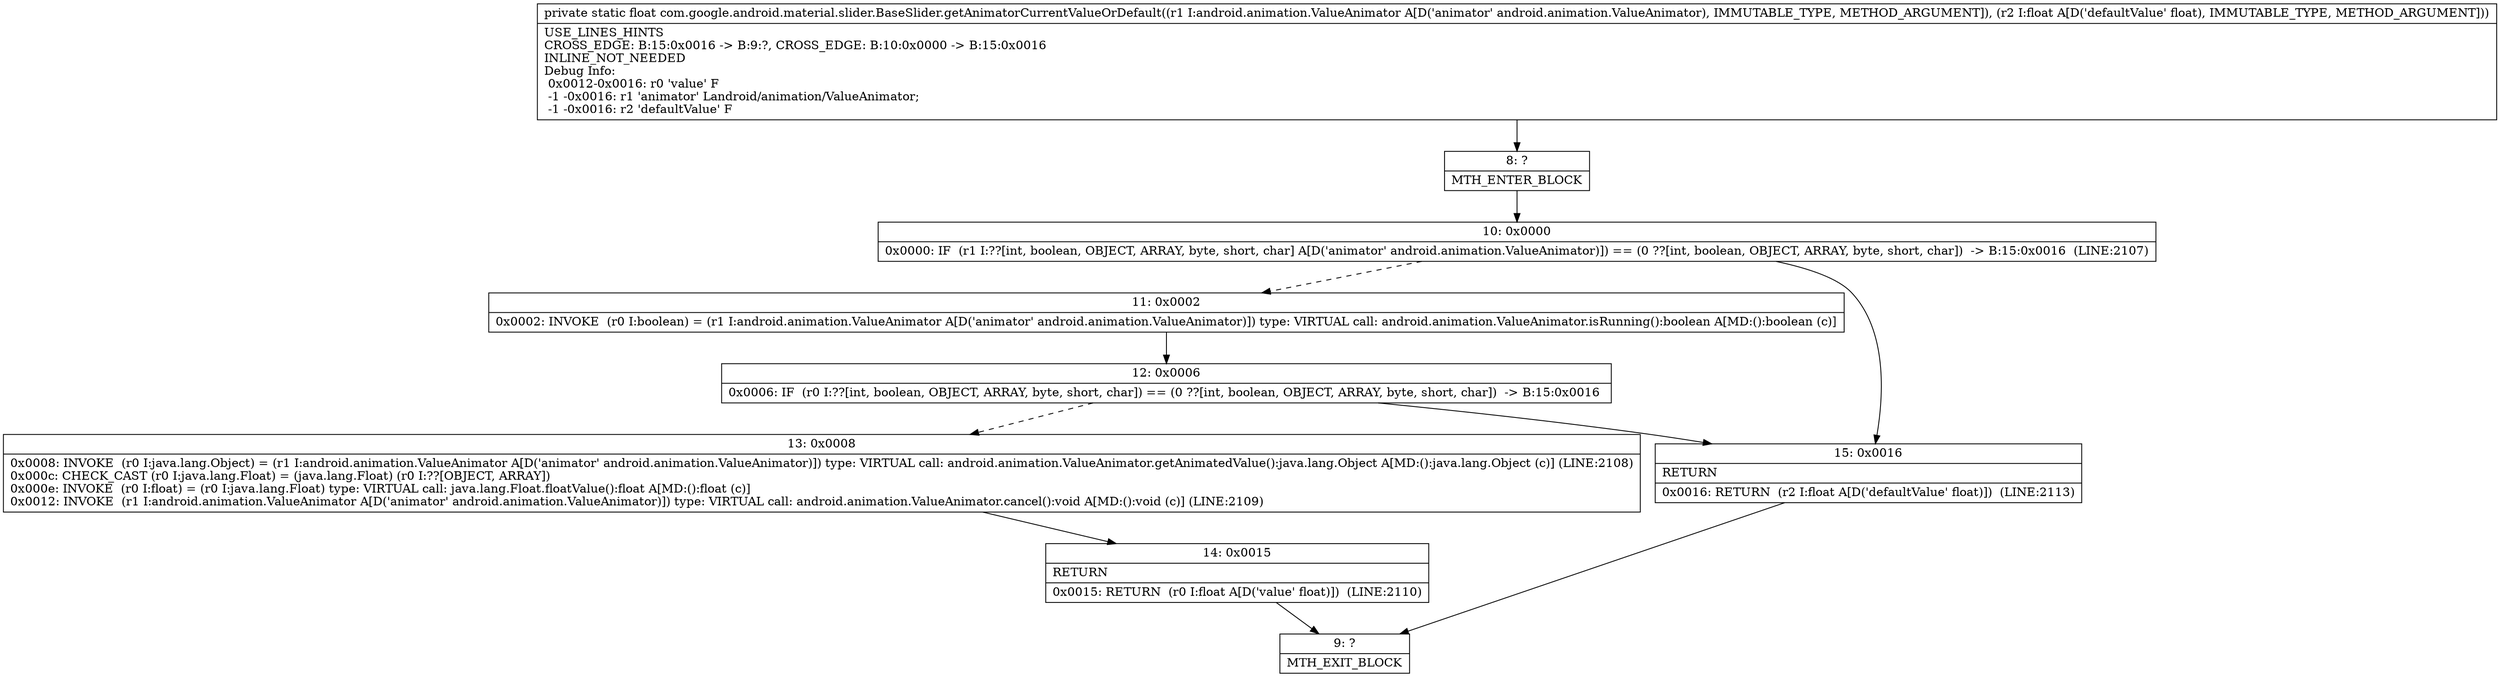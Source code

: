 digraph "CFG forcom.google.android.material.slider.BaseSlider.getAnimatorCurrentValueOrDefault(Landroid\/animation\/ValueAnimator;F)F" {
Node_8 [shape=record,label="{8\:\ ?|MTH_ENTER_BLOCK\l}"];
Node_10 [shape=record,label="{10\:\ 0x0000|0x0000: IF  (r1 I:??[int, boolean, OBJECT, ARRAY, byte, short, char] A[D('animator' android.animation.ValueAnimator)]) == (0 ??[int, boolean, OBJECT, ARRAY, byte, short, char])  \-\> B:15:0x0016  (LINE:2107)\l}"];
Node_11 [shape=record,label="{11\:\ 0x0002|0x0002: INVOKE  (r0 I:boolean) = (r1 I:android.animation.ValueAnimator A[D('animator' android.animation.ValueAnimator)]) type: VIRTUAL call: android.animation.ValueAnimator.isRunning():boolean A[MD:():boolean (c)]\l}"];
Node_12 [shape=record,label="{12\:\ 0x0006|0x0006: IF  (r0 I:??[int, boolean, OBJECT, ARRAY, byte, short, char]) == (0 ??[int, boolean, OBJECT, ARRAY, byte, short, char])  \-\> B:15:0x0016 \l}"];
Node_13 [shape=record,label="{13\:\ 0x0008|0x0008: INVOKE  (r0 I:java.lang.Object) = (r1 I:android.animation.ValueAnimator A[D('animator' android.animation.ValueAnimator)]) type: VIRTUAL call: android.animation.ValueAnimator.getAnimatedValue():java.lang.Object A[MD:():java.lang.Object (c)] (LINE:2108)\l0x000c: CHECK_CAST (r0 I:java.lang.Float) = (java.lang.Float) (r0 I:??[OBJECT, ARRAY]) \l0x000e: INVOKE  (r0 I:float) = (r0 I:java.lang.Float) type: VIRTUAL call: java.lang.Float.floatValue():float A[MD:():float (c)]\l0x0012: INVOKE  (r1 I:android.animation.ValueAnimator A[D('animator' android.animation.ValueAnimator)]) type: VIRTUAL call: android.animation.ValueAnimator.cancel():void A[MD:():void (c)] (LINE:2109)\l}"];
Node_14 [shape=record,label="{14\:\ 0x0015|RETURN\l|0x0015: RETURN  (r0 I:float A[D('value' float)])  (LINE:2110)\l}"];
Node_9 [shape=record,label="{9\:\ ?|MTH_EXIT_BLOCK\l}"];
Node_15 [shape=record,label="{15\:\ 0x0016|RETURN\l|0x0016: RETURN  (r2 I:float A[D('defaultValue' float)])  (LINE:2113)\l}"];
MethodNode[shape=record,label="{private static float com.google.android.material.slider.BaseSlider.getAnimatorCurrentValueOrDefault((r1 I:android.animation.ValueAnimator A[D('animator' android.animation.ValueAnimator), IMMUTABLE_TYPE, METHOD_ARGUMENT]), (r2 I:float A[D('defaultValue' float), IMMUTABLE_TYPE, METHOD_ARGUMENT]))  | USE_LINES_HINTS\lCROSS_EDGE: B:15:0x0016 \-\> B:9:?, CROSS_EDGE: B:10:0x0000 \-\> B:15:0x0016\lINLINE_NOT_NEEDED\lDebug Info:\l  0x0012\-0x0016: r0 'value' F\l  \-1 \-0x0016: r1 'animator' Landroid\/animation\/ValueAnimator;\l  \-1 \-0x0016: r2 'defaultValue' F\l}"];
MethodNode -> Node_8;Node_8 -> Node_10;
Node_10 -> Node_11[style=dashed];
Node_10 -> Node_15;
Node_11 -> Node_12;
Node_12 -> Node_13[style=dashed];
Node_12 -> Node_15;
Node_13 -> Node_14;
Node_14 -> Node_9;
Node_15 -> Node_9;
}


